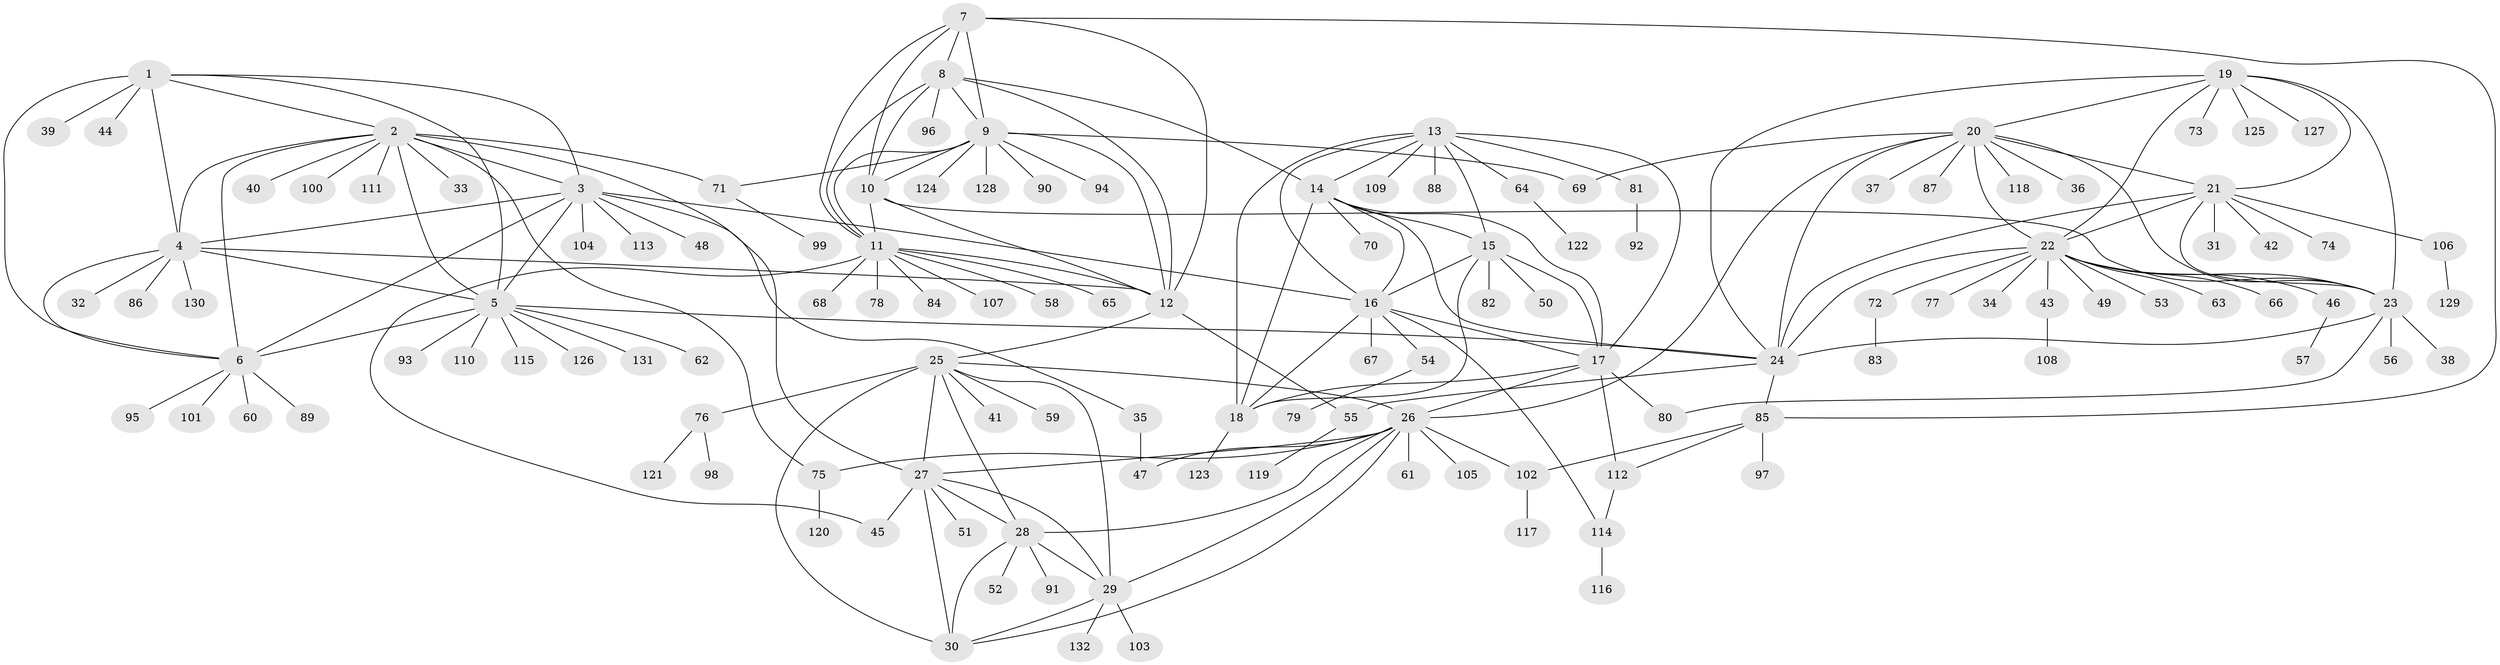 // coarse degree distribution, {6: 0.030303030303030304, 11: 0.015151515151515152, 8: 0.045454545454545456, 7: 0.06060606060606061, 5: 0.030303030303030304, 10: 0.015151515151515152, 9: 0.015151515151515152, 14: 0.015151515151515152, 12: 0.015151515151515152, 4: 0.030303030303030304, 1: 0.6363636363636364, 2: 0.09090909090909091}
// Generated by graph-tools (version 1.1) at 2025/19/03/04/25 18:19:52]
// undirected, 132 vertices, 198 edges
graph export_dot {
graph [start="1"]
  node [color=gray90,style=filled];
  1;
  2;
  3;
  4;
  5;
  6;
  7;
  8;
  9;
  10;
  11;
  12;
  13;
  14;
  15;
  16;
  17;
  18;
  19;
  20;
  21;
  22;
  23;
  24;
  25;
  26;
  27;
  28;
  29;
  30;
  31;
  32;
  33;
  34;
  35;
  36;
  37;
  38;
  39;
  40;
  41;
  42;
  43;
  44;
  45;
  46;
  47;
  48;
  49;
  50;
  51;
  52;
  53;
  54;
  55;
  56;
  57;
  58;
  59;
  60;
  61;
  62;
  63;
  64;
  65;
  66;
  67;
  68;
  69;
  70;
  71;
  72;
  73;
  74;
  75;
  76;
  77;
  78;
  79;
  80;
  81;
  82;
  83;
  84;
  85;
  86;
  87;
  88;
  89;
  90;
  91;
  92;
  93;
  94;
  95;
  96;
  97;
  98;
  99;
  100;
  101;
  102;
  103;
  104;
  105;
  106;
  107;
  108;
  109;
  110;
  111;
  112;
  113;
  114;
  115;
  116;
  117;
  118;
  119;
  120;
  121;
  122;
  123;
  124;
  125;
  126;
  127;
  128;
  129;
  130;
  131;
  132;
  1 -- 2;
  1 -- 3;
  1 -- 4;
  1 -- 5;
  1 -- 6;
  1 -- 39;
  1 -- 44;
  2 -- 3;
  2 -- 4;
  2 -- 5;
  2 -- 6;
  2 -- 27;
  2 -- 33;
  2 -- 40;
  2 -- 71;
  2 -- 75;
  2 -- 100;
  2 -- 111;
  3 -- 4;
  3 -- 5;
  3 -- 6;
  3 -- 16;
  3 -- 35;
  3 -- 48;
  3 -- 104;
  3 -- 113;
  4 -- 5;
  4 -- 6;
  4 -- 12;
  4 -- 32;
  4 -- 86;
  4 -- 130;
  5 -- 6;
  5 -- 24;
  5 -- 62;
  5 -- 93;
  5 -- 110;
  5 -- 115;
  5 -- 126;
  5 -- 131;
  6 -- 60;
  6 -- 89;
  6 -- 95;
  6 -- 101;
  7 -- 8;
  7 -- 9;
  7 -- 10;
  7 -- 11;
  7 -- 12;
  7 -- 85;
  8 -- 9;
  8 -- 10;
  8 -- 11;
  8 -- 12;
  8 -- 14;
  8 -- 96;
  9 -- 10;
  9 -- 11;
  9 -- 12;
  9 -- 69;
  9 -- 71;
  9 -- 90;
  9 -- 94;
  9 -- 124;
  9 -- 128;
  10 -- 11;
  10 -- 12;
  10 -- 23;
  11 -- 12;
  11 -- 45;
  11 -- 58;
  11 -- 65;
  11 -- 68;
  11 -- 78;
  11 -- 84;
  11 -- 107;
  12 -- 25;
  12 -- 55;
  13 -- 14;
  13 -- 15;
  13 -- 16;
  13 -- 17;
  13 -- 18;
  13 -- 64;
  13 -- 81;
  13 -- 88;
  13 -- 109;
  14 -- 15;
  14 -- 16;
  14 -- 17;
  14 -- 18;
  14 -- 24;
  14 -- 70;
  15 -- 16;
  15 -- 17;
  15 -- 18;
  15 -- 50;
  15 -- 82;
  16 -- 17;
  16 -- 18;
  16 -- 54;
  16 -- 67;
  16 -- 114;
  17 -- 18;
  17 -- 26;
  17 -- 80;
  17 -- 112;
  18 -- 123;
  19 -- 20;
  19 -- 21;
  19 -- 22;
  19 -- 23;
  19 -- 24;
  19 -- 73;
  19 -- 125;
  19 -- 127;
  20 -- 21;
  20 -- 22;
  20 -- 23;
  20 -- 24;
  20 -- 26;
  20 -- 36;
  20 -- 37;
  20 -- 69;
  20 -- 87;
  20 -- 118;
  21 -- 22;
  21 -- 23;
  21 -- 24;
  21 -- 31;
  21 -- 42;
  21 -- 74;
  21 -- 106;
  22 -- 23;
  22 -- 24;
  22 -- 34;
  22 -- 43;
  22 -- 46;
  22 -- 49;
  22 -- 53;
  22 -- 63;
  22 -- 66;
  22 -- 72;
  22 -- 77;
  23 -- 24;
  23 -- 38;
  23 -- 56;
  23 -- 80;
  24 -- 55;
  24 -- 85;
  25 -- 26;
  25 -- 27;
  25 -- 28;
  25 -- 29;
  25 -- 30;
  25 -- 41;
  25 -- 59;
  25 -- 76;
  26 -- 27;
  26 -- 28;
  26 -- 29;
  26 -- 30;
  26 -- 47;
  26 -- 61;
  26 -- 75;
  26 -- 102;
  26 -- 105;
  27 -- 28;
  27 -- 29;
  27 -- 30;
  27 -- 45;
  27 -- 51;
  28 -- 29;
  28 -- 30;
  28 -- 52;
  28 -- 91;
  29 -- 30;
  29 -- 103;
  29 -- 132;
  35 -- 47;
  43 -- 108;
  46 -- 57;
  54 -- 79;
  55 -- 119;
  64 -- 122;
  71 -- 99;
  72 -- 83;
  75 -- 120;
  76 -- 98;
  76 -- 121;
  81 -- 92;
  85 -- 97;
  85 -- 102;
  85 -- 112;
  102 -- 117;
  106 -- 129;
  112 -- 114;
  114 -- 116;
}
